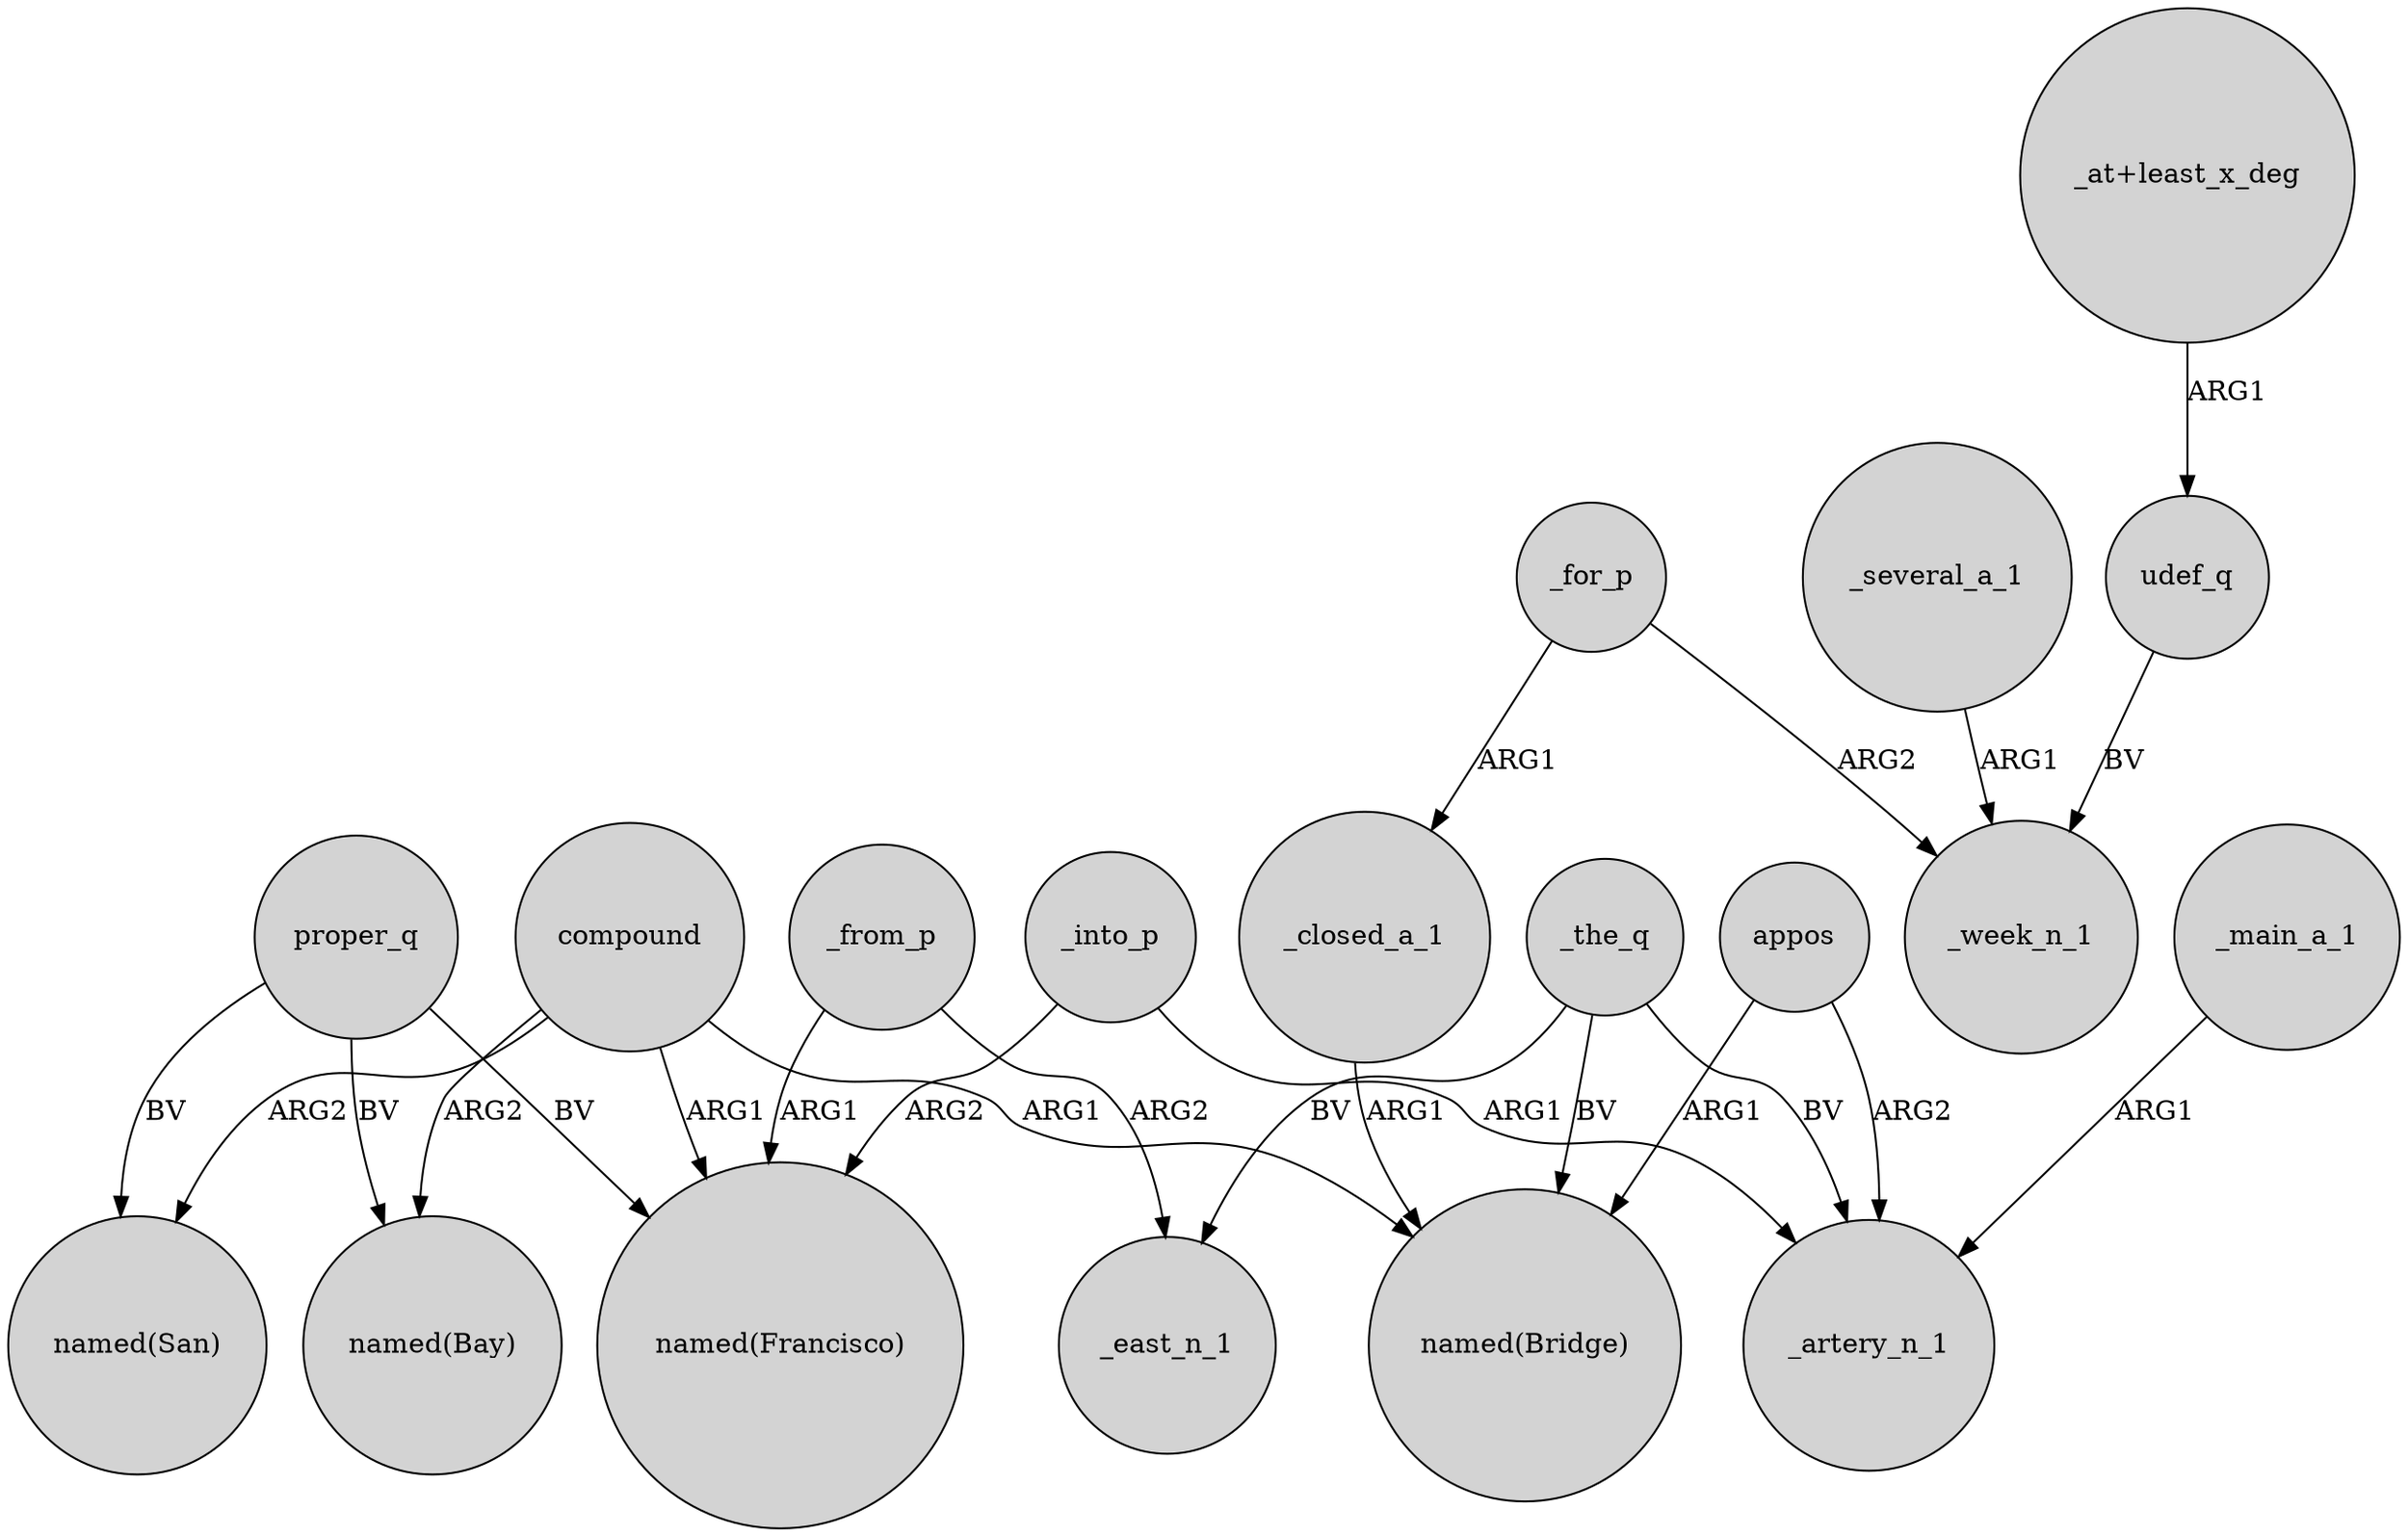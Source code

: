digraph {
	node [shape=circle style=filled]
	proper_q -> "named(Bay)" [label=BV]
	proper_q -> "named(Francisco)" [label=BV]
	compound -> "named(San)" [label=ARG2]
	_from_p -> "named(Francisco)" [label=ARG1]
	_for_p -> _closed_a_1 [label=ARG1]
	appos -> "named(Bridge)" [label=ARG1]
	_main_a_1 -> _artery_n_1 [label=ARG1]
	_the_q -> _artery_n_1 [label=BV]
	_into_p -> "named(Francisco)" [label=ARG2]
	_several_a_1 -> _week_n_1 [label=ARG1]
	"_at+least_x_deg" -> udef_q [label=ARG1]
	_the_q -> _east_n_1 [label=BV]
	_for_p -> _week_n_1 [label=ARG2]
	udef_q -> _week_n_1 [label=BV]
	appos -> _artery_n_1 [label=ARG2]
	compound -> "named(Francisco)" [label=ARG1]
	compound -> "named(Bridge)" [label=ARG1]
	compound -> "named(Bay)" [label=ARG2]
	proper_q -> "named(San)" [label=BV]
	_from_p -> _east_n_1 [label=ARG2]
	_the_q -> "named(Bridge)" [label=BV]
	_into_p -> _artery_n_1 [label=ARG1]
	_closed_a_1 -> "named(Bridge)" [label=ARG1]
}
